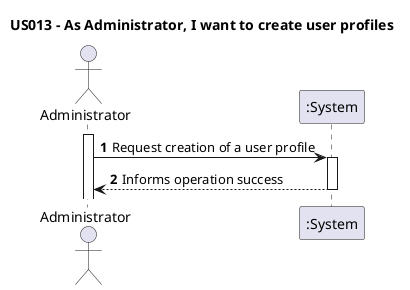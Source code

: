 @startuml
'https://plantuml.com/sequence-diagram

autonumber

title US013 - As Administrator, I want to create user profiles

autoactivate on
autonumber

actor "Administrator" as Administrator
participant ":System" as System

activate Administrator

Administrator -> System: Request creation of a user profile



Administrator <-- System: Informs operation success


@enduml